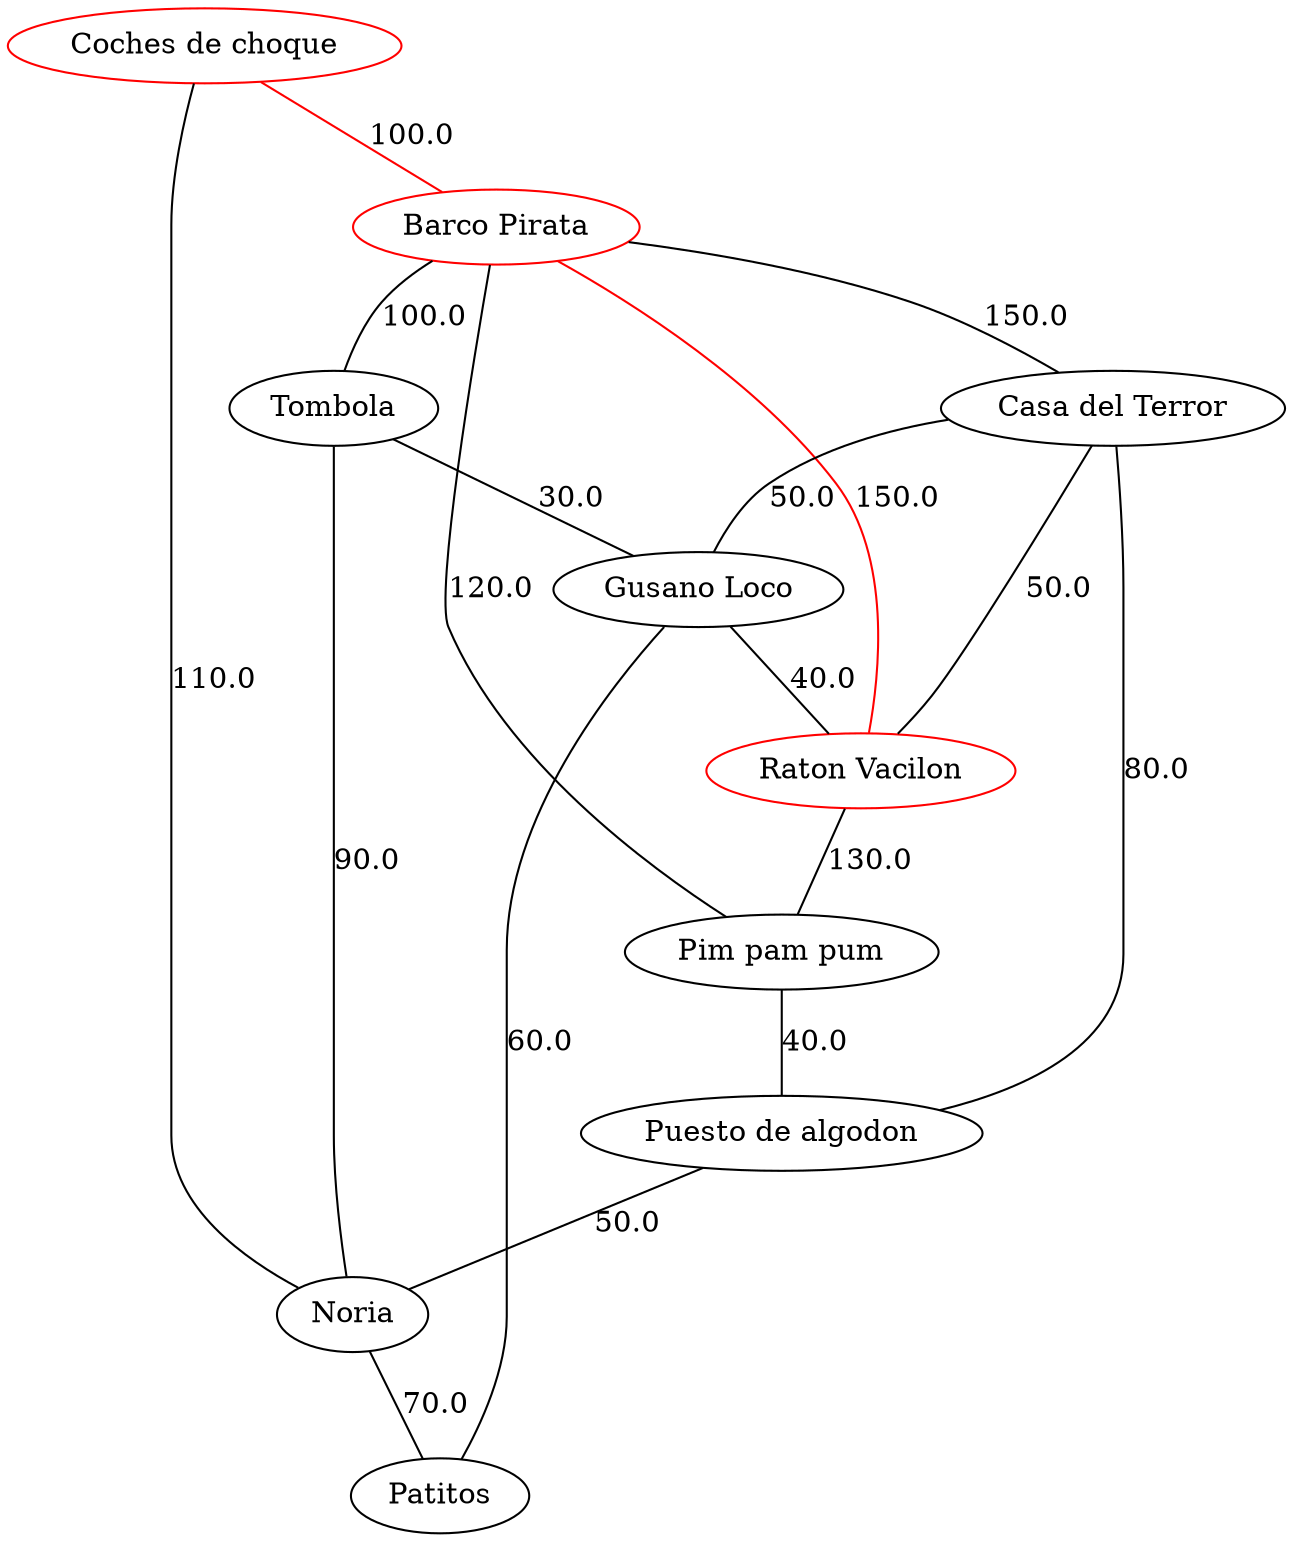 strict graph G {
  1 [ color="red" label="Barco Pirata" ];
  2 [ label="Casa del Terror" ];
  3 [ label="Tombola" ];
  4 [ label="Gusano Loco" ];
  5 [ color="red" label="Raton Vacilon" ];
  6 [ color="red" label="Coches de choque" ];
  7 [ label="Pim pam pum" ];
  8 [ label="Puesto de algodon" ];
  9 [ label="Noria" ];
  10 [ label="Patitos" ];
  1 -- 2 [ label="150.0" ];
  1 -- 3 [ label="100.0" ];
  1 -- 5 [ color="red" label="150.0" ];
  2 -- 5 [ label="50.0" ];
  3 -- 4 [ label="30.0" ];
  4 -- 5 [ label="40.0" ];
  6 -- 1 [ color="red" label="100.0" ];
  2 -- 4 [ label="50.0" ];
  1 -- 7 [ label="120.0" ];
  2 -- 8 [ label="80.0" ];
  3 -- 9 [ label="90.0" ];
  4 -- 10 [ label="60.0" ];
  5 -- 7 [ label="130.0" ];
  6 -- 9 [ label="110.0" ];
  7 -- 8 [ label="40.0" ];
  8 -- 9 [ label="50.0" ];
  9 -- 10 [ label="70.0" ];
}
